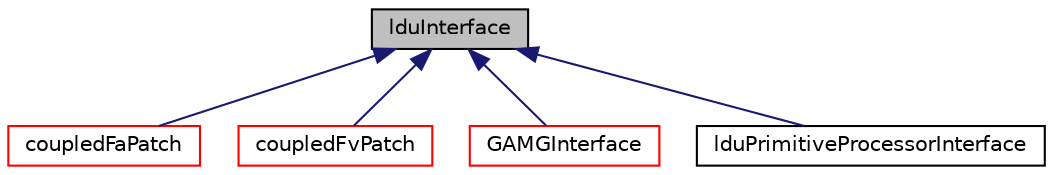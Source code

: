digraph "lduInterface"
{
  bgcolor="transparent";
  edge [fontname="Helvetica",fontsize="10",labelfontname="Helvetica",labelfontsize="10"];
  node [fontname="Helvetica",fontsize="10",shape=record];
  Node1 [label="lduInterface",height=0.2,width=0.4,color="black", fillcolor="grey75", style="filled" fontcolor="black"];
  Node1 -> Node2 [dir="back",color="midnightblue",fontsize="10",style="solid",fontname="Helvetica"];
  Node2 [label="coupledFaPatch",height=0.2,width=0.4,color="red",URL="$classFoam_1_1coupledFaPatch.html",tooltip="coupledFaPatch is an abstract base class for patches that couple regions of the computational domain ..."];
  Node1 -> Node3 [dir="back",color="midnightblue",fontsize="10",style="solid",fontname="Helvetica"];
  Node3 [label="coupledFvPatch",height=0.2,width=0.4,color="red",URL="$classFoam_1_1coupledFvPatch.html",tooltip="An abstract base class for patches that couple regions of the computational domain e..."];
  Node1 -> Node4 [dir="back",color="midnightblue",fontsize="10",style="solid",fontname="Helvetica"];
  Node4 [label="GAMGInterface",height=0.2,width=0.4,color="red",URL="$classFoam_1_1GAMGInterface.html",tooltip="Abstract base class for GAMG agglomerated interfaces. "];
  Node1 -> Node5 [dir="back",color="midnightblue",fontsize="10",style="solid",fontname="Helvetica"];
  Node5 [label="lduPrimitiveProcessorInterface",height=0.2,width=0.4,color="black",URL="$classFoam_1_1lduPrimitiveProcessorInterface.html",tooltip="Concrete implementation of processor interface. Used to temporarily store settings. "];
}
